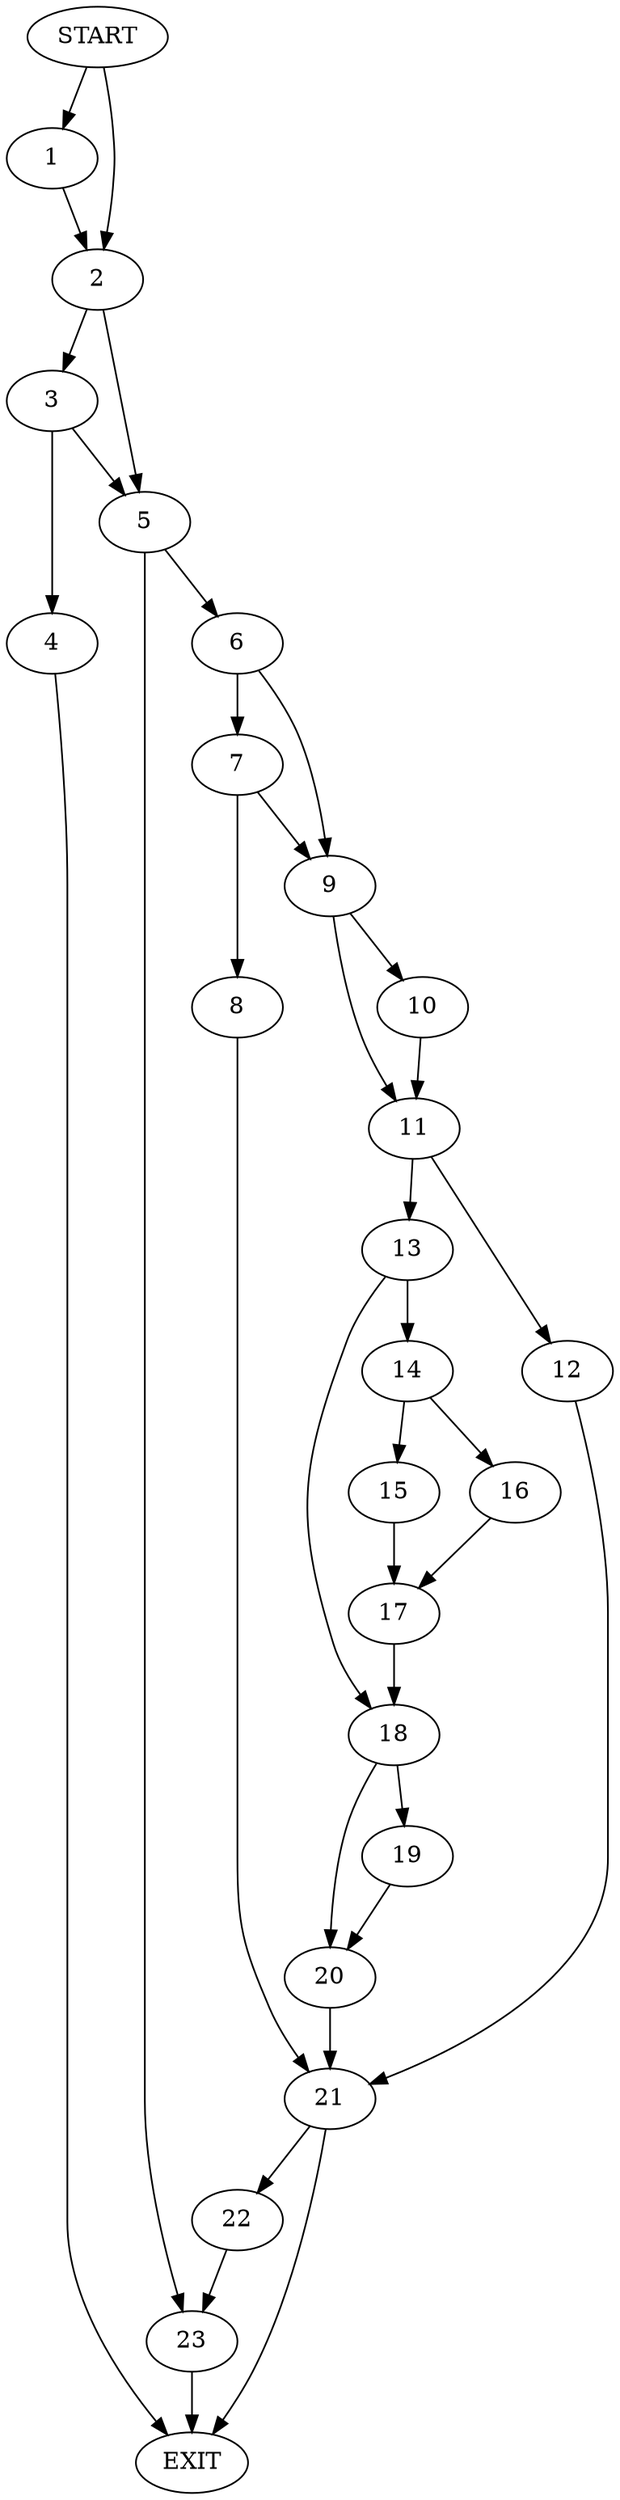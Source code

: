 digraph { 
0 [label="START"];
1;
2;
3;
4;
5;
6;
7;
8;
9;
10;
11;
12;
13;
14;
15;
16;
17;
18;
19;
20;
21;
22;
23;
24[label="EXIT"];
0 -> 1;
0 -> 2;
1 -> 2;
2 -> 3;
2 -> 5;
3 -> 4;
3 -> 5;
4 -> 24;
5 -> 6;
5 -> 23;
6 -> 7;
6 -> 9;
7 -> 8;
7 -> 9;
8 -> 21;
9 -> 10;
9 -> 11;
10 -> 11;
11 -> 12;
11 -> 13;
12 -> 21;
13 -> 14;
13 -> 18;
14 -> 15;
14 -> 16;
15 -> 17;
16 -> 17;
17 -> 18;
18 -> 19;
18 -> 20;
19 -> 20;
20 -> 21;
21 -> 24;
21 -> 22;
22 -> 23;
23 -> 24;
}